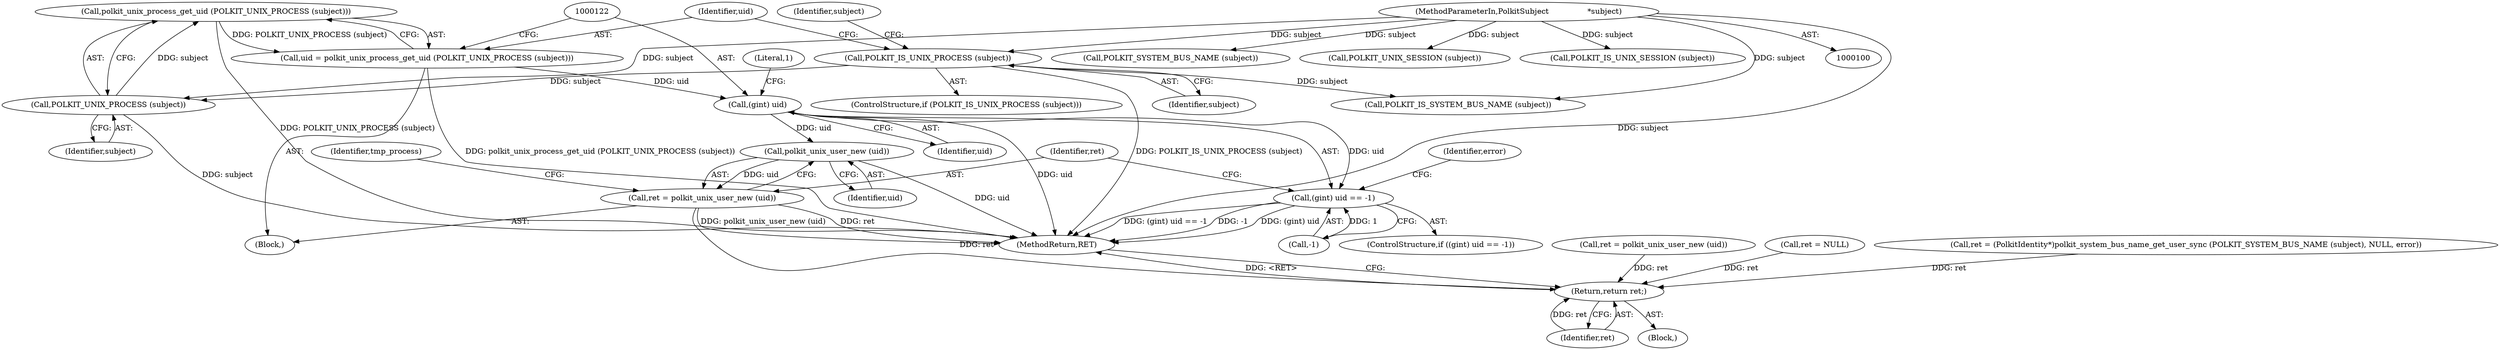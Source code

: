 digraph "1_polkit_bc7ffad53643a9c80231fc41f5582d6a8931c32c_1@del" {
"1000116" [label="(Call,polkit_unix_process_get_uid (POLKIT_UNIX_PROCESS (subject)))"];
"1000117" [label="(Call,POLKIT_UNIX_PROCESS (subject))"];
"1000111" [label="(Call,POLKIT_IS_UNIX_PROCESS (subject))"];
"1000102" [label="(MethodParameterIn,PolkitSubject                *subject)"];
"1000114" [label="(Call,uid = polkit_unix_process_get_uid (POLKIT_UNIX_PROCESS (subject)))"];
"1000121" [label="(Call,(gint) uid)"];
"1000120" [label="(Call,(gint) uid == -1)"];
"1000137" [label="(Call,polkit_unix_user_new (uid))"];
"1000135" [label="(Call,ret = polkit_unix_user_new (uid))"];
"1000178" [label="(Return,return ret;)"];
"1000187" [label="(MethodReturn,RET)"];
"1000111" [label="(Call,POLKIT_IS_UNIX_PROCESS (subject))"];
"1000149" [label="(Call,POLKIT_SYSTEM_BUS_NAME (subject))"];
"1000173" [label="(Call,ret = polkit_unix_user_new (uid))"];
"1000110" [label="(ControlStructure,if (POLKIT_IS_UNIX_PROCESS (subject)))"];
"1000112" [label="(Identifier,subject)"];
"1000115" [label="(Identifier,uid)"];
"1000120" [label="(Call,(gint) uid == -1)"];
"1000128" [label="(Identifier,error)"];
"1000121" [label="(Call,(gint) uid)"];
"1000162" [label="(Call,POLKIT_UNIX_SESSION (subject))"];
"1000138" [label="(Identifier,uid)"];
"1000107" [label="(Call,ret = NULL)"];
"1000123" [label="(Identifier,uid)"];
"1000114" [label="(Call,uid = polkit_unix_process_get_uid (POLKIT_UNIX_PROCESS (subject)))"];
"1000119" [label="(ControlStructure,if ((gint) uid == -1))"];
"1000124" [label="(Call,-1)"];
"1000144" [label="(Call,ret = (PolkitIdentity*)polkit_system_bus_name_get_user_sync (POLKIT_SYSTEM_BUS_NAME (subject), NULL, error))"];
"1000125" [label="(Literal,1)"];
"1000136" [label="(Identifier,ret)"];
"1000137" [label="(Call,polkit_unix_user_new (uid))"];
"1000102" [label="(MethodParameterIn,PolkitSubject                *subject)"];
"1000116" [label="(Call,polkit_unix_process_get_uid (POLKIT_UNIX_PROCESS (subject)))"];
"1000141" [label="(Call,POLKIT_IS_SYSTEM_BUS_NAME (subject))"];
"1000142" [label="(Identifier,subject)"];
"1000118" [label="(Identifier,subject)"];
"1000135" [label="(Call,ret = polkit_unix_user_new (uid))"];
"1000113" [label="(Block,)"];
"1000179" [label="(Identifier,ret)"];
"1000157" [label="(Block,)"];
"1000155" [label="(Call,POLKIT_IS_UNIX_SESSION (subject))"];
"1000182" [label="(Identifier,tmp_process)"];
"1000178" [label="(Return,return ret;)"];
"1000117" [label="(Call,POLKIT_UNIX_PROCESS (subject))"];
"1000116" -> "1000114"  [label="AST: "];
"1000116" -> "1000117"  [label="CFG: "];
"1000117" -> "1000116"  [label="AST: "];
"1000114" -> "1000116"  [label="CFG: "];
"1000116" -> "1000187"  [label="DDG: POLKIT_UNIX_PROCESS (subject)"];
"1000116" -> "1000114"  [label="DDG: POLKIT_UNIX_PROCESS (subject)"];
"1000117" -> "1000116"  [label="DDG: subject"];
"1000117" -> "1000118"  [label="CFG: "];
"1000118" -> "1000117"  [label="AST: "];
"1000117" -> "1000187"  [label="DDG: subject"];
"1000111" -> "1000117"  [label="DDG: subject"];
"1000102" -> "1000117"  [label="DDG: subject"];
"1000111" -> "1000110"  [label="AST: "];
"1000111" -> "1000112"  [label="CFG: "];
"1000112" -> "1000111"  [label="AST: "];
"1000115" -> "1000111"  [label="CFG: "];
"1000142" -> "1000111"  [label="CFG: "];
"1000111" -> "1000187"  [label="DDG: POLKIT_IS_UNIX_PROCESS (subject)"];
"1000102" -> "1000111"  [label="DDG: subject"];
"1000111" -> "1000141"  [label="DDG: subject"];
"1000102" -> "1000100"  [label="AST: "];
"1000102" -> "1000187"  [label="DDG: subject"];
"1000102" -> "1000141"  [label="DDG: subject"];
"1000102" -> "1000149"  [label="DDG: subject"];
"1000102" -> "1000155"  [label="DDG: subject"];
"1000102" -> "1000162"  [label="DDG: subject"];
"1000114" -> "1000113"  [label="AST: "];
"1000115" -> "1000114"  [label="AST: "];
"1000122" -> "1000114"  [label="CFG: "];
"1000114" -> "1000187"  [label="DDG: polkit_unix_process_get_uid (POLKIT_UNIX_PROCESS (subject))"];
"1000114" -> "1000121"  [label="DDG: uid"];
"1000121" -> "1000120"  [label="AST: "];
"1000121" -> "1000123"  [label="CFG: "];
"1000122" -> "1000121"  [label="AST: "];
"1000123" -> "1000121"  [label="AST: "];
"1000125" -> "1000121"  [label="CFG: "];
"1000121" -> "1000187"  [label="DDG: uid"];
"1000121" -> "1000120"  [label="DDG: uid"];
"1000121" -> "1000137"  [label="DDG: uid"];
"1000120" -> "1000119"  [label="AST: "];
"1000120" -> "1000124"  [label="CFG: "];
"1000124" -> "1000120"  [label="AST: "];
"1000128" -> "1000120"  [label="CFG: "];
"1000136" -> "1000120"  [label="CFG: "];
"1000120" -> "1000187"  [label="DDG: (gint) uid"];
"1000120" -> "1000187"  [label="DDG: (gint) uid == -1"];
"1000120" -> "1000187"  [label="DDG: -1"];
"1000124" -> "1000120"  [label="DDG: 1"];
"1000137" -> "1000135"  [label="AST: "];
"1000137" -> "1000138"  [label="CFG: "];
"1000138" -> "1000137"  [label="AST: "];
"1000135" -> "1000137"  [label="CFG: "];
"1000137" -> "1000187"  [label="DDG: uid"];
"1000137" -> "1000135"  [label="DDG: uid"];
"1000135" -> "1000113"  [label="AST: "];
"1000136" -> "1000135"  [label="AST: "];
"1000182" -> "1000135"  [label="CFG: "];
"1000135" -> "1000187"  [label="DDG: ret"];
"1000135" -> "1000187"  [label="DDG: polkit_unix_user_new (uid)"];
"1000135" -> "1000178"  [label="DDG: ret"];
"1000178" -> "1000157"  [label="AST: "];
"1000178" -> "1000179"  [label="CFG: "];
"1000179" -> "1000178"  [label="AST: "];
"1000187" -> "1000178"  [label="CFG: "];
"1000178" -> "1000187"  [label="DDG: <RET>"];
"1000179" -> "1000178"  [label="DDG: ret"];
"1000107" -> "1000178"  [label="DDG: ret"];
"1000173" -> "1000178"  [label="DDG: ret"];
"1000144" -> "1000178"  [label="DDG: ret"];
}

